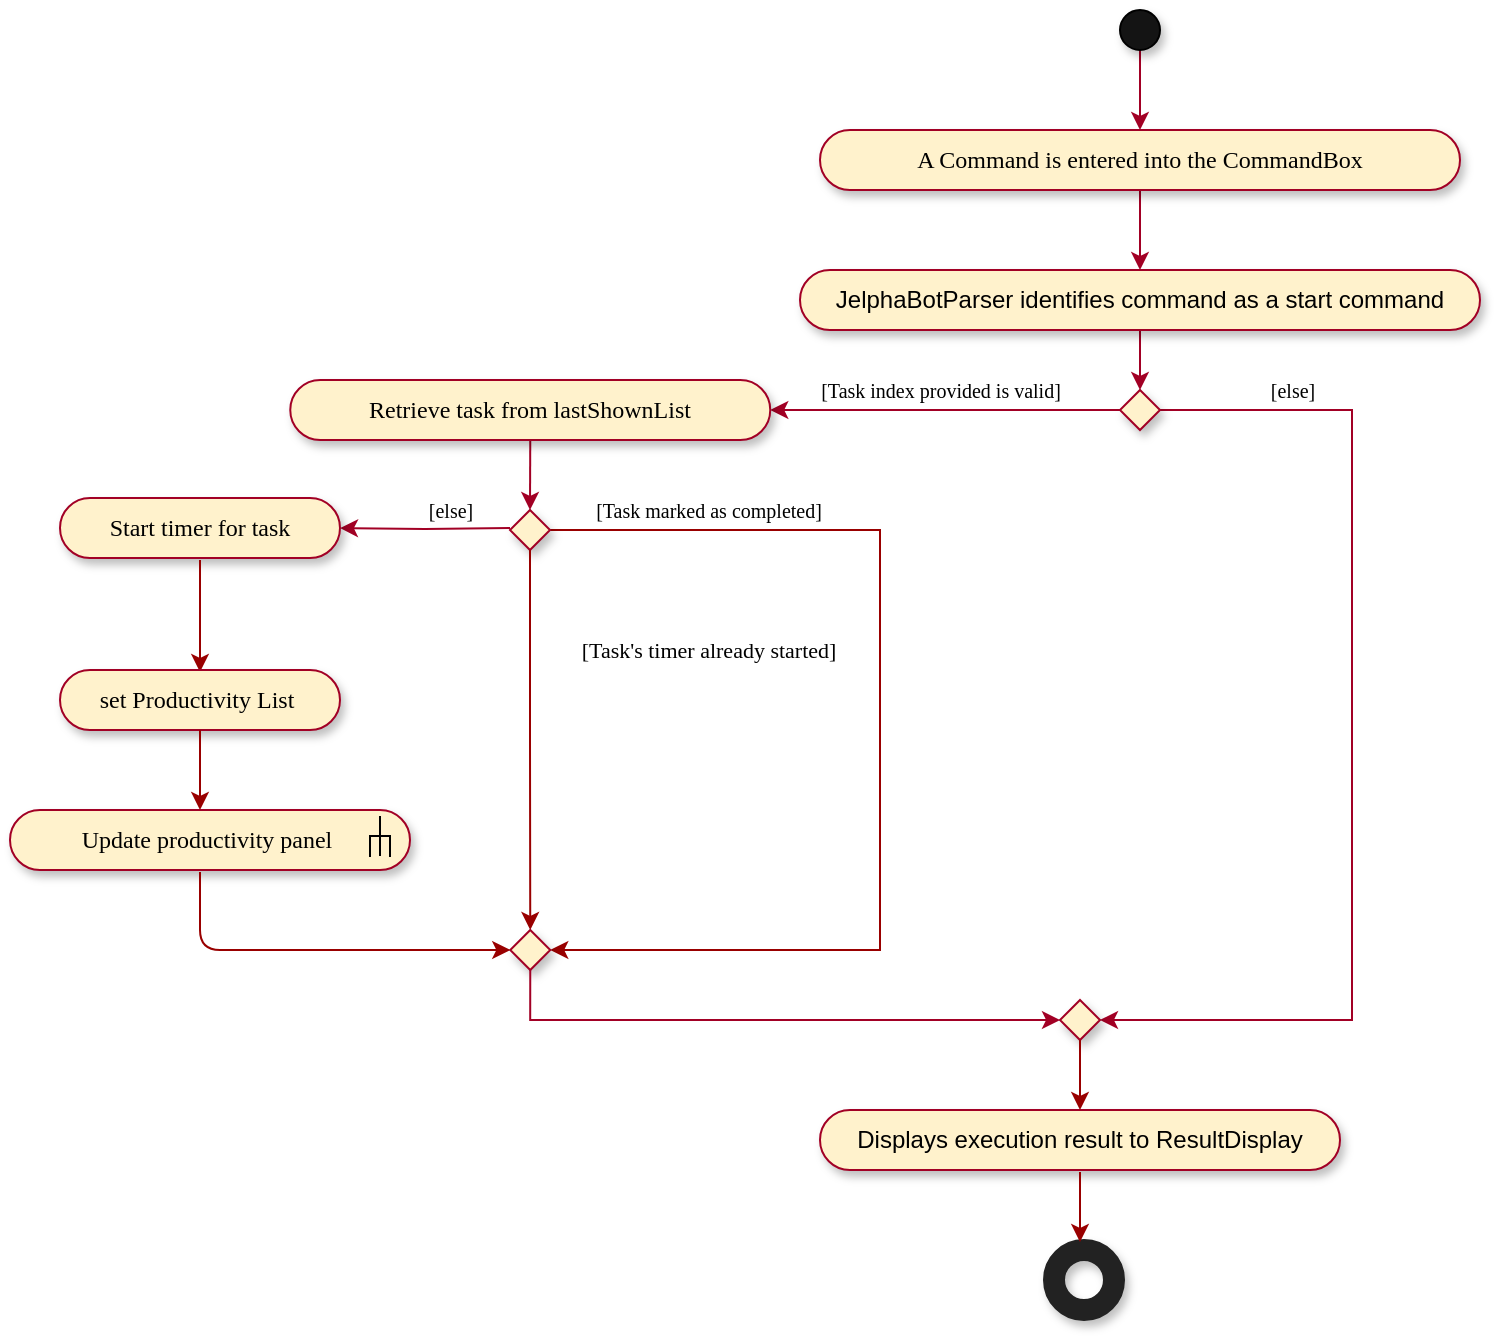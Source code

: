 <mxfile version="12.9.10" type="google"><diagram id="5eafA5pD-mNRI3Adq4sL" name="Page-1"><mxGraphModel dx="1992" dy="457" grid="1" gridSize="10" guides="1" tooltips="1" connect="1" arrows="1" fold="1" page="1" pageScale="1" pageWidth="827" pageHeight="1169" math="0" shadow="0"><root><mxCell id="0"/><mxCell id="1" parent="0"/><mxCell id="_bZmrL6A5nkALALQ8I0T-1" value="" style="edgeStyle=orthogonalEdgeStyle;rounded=0;orthogonalLoop=1;jettySize=auto;html=1;startArrow=none;startFill=0;endArrow=classic;endFill=1;strokeColor=#A20025;" parent="1" source="_bZmrL6A5nkALALQ8I0T-2" target="_bZmrL6A5nkALALQ8I0T-11" edge="1"><mxGeometry relative="1" as="geometry"/></mxCell><mxCell id="_bZmrL6A5nkALALQ8I0T-2" value="" style="ellipse;whiteSpace=wrap;html=1;aspect=fixed;fillColor=#141414;shadow=1;" parent="1" vertex="1"><mxGeometry x="394" y="20" width="20" height="20" as="geometry"/></mxCell><mxCell id="_bZmrL6A5nkALALQ8I0T-3" value="" style="edgeStyle=orthogonalEdgeStyle;rounded=0;orthogonalLoop=1;jettySize=auto;html=1;startArrow=none;startFill=0;endArrow=classic;endFill=1;strokeColor=#A20025;fontFamily=Verdana;" parent="1" source="_bZmrL6A5nkALALQ8I0T-4" target="_bZmrL6A5nkALALQ8I0T-7" edge="1"><mxGeometry relative="1" as="geometry"/></mxCell><mxCell id="_bZmrL6A5nkALALQ8I0T-4" value="JelphaBotParser identifies command as a start command" style="whiteSpace=wrap;html=1;rounded=1;arcSize=50;align=center;verticalAlign=middle;strokeWidth=1;autosize=1;spacing=4;treeFolding=1;treeMoving=1;newEdgeStyle={&quot;edgeStyle&quot;:&quot;entityRelationEdgeStyle&quot;,&quot;startArrow&quot;:&quot;none&quot;,&quot;endArrow&quot;:&quot;none&quot;,&quot;segment&quot;:10,&quot;curved&quot;:1};shadow=1;fillColor=#fff2cc;strokeColor=#A20025;" parent="1" vertex="1"><mxGeometry x="234" y="150" width="340" height="30" as="geometry"/></mxCell><mxCell id="_bZmrL6A5nkALALQ8I0T-5" value="" style="edgeStyle=orthogonalEdgeStyle;rounded=0;orthogonalLoop=1;jettySize=auto;html=1;startArrow=none;startFill=0;endArrow=classic;endFill=1;strokeColor=#A20025;fontFamily=Verdana;" parent="1" source="_bZmrL6A5nkALALQ8I0T-7" target="_bZmrL6A5nkALALQ8I0T-13" edge="1"><mxGeometry relative="1" as="geometry"/></mxCell><mxCell id="_bZmrL6A5nkALALQ8I0T-6" style="edgeStyle=orthogonalEdgeStyle;rounded=0;orthogonalLoop=1;jettySize=auto;html=1;exitX=1;exitY=0.5;exitDx=0;exitDy=0;startArrow=none;startFill=0;endArrow=classic;endFill=1;strokeColor=#A20025;fontFamily=Verdana;entryX=1;entryY=0.5;entryDx=0;entryDy=0;entryPerimeter=0;" parent="1" source="_bZmrL6A5nkALALQ8I0T-7" target="_bZmrL6A5nkALALQ8I0T-75" edge="1"><mxGeometry relative="1" as="geometry"><mxPoint x="380" y="560" as="targetPoint"/><Array as="points"><mxPoint x="510" y="220"/><mxPoint x="510" y="525"/></Array></mxGeometry></mxCell><mxCell id="_bZmrL6A5nkALALQ8I0T-7" value="" style="rhombus;whiteSpace=wrap;html=1;shadow=1;strokeColor=#A20025;fillColor=#fff2cc;" parent="1" vertex="1"><mxGeometry x="394" y="210" width="20" height="20" as="geometry"/></mxCell><mxCell id="_bZmrL6A5nkALALQ8I0T-10" value="" style="edgeStyle=orthogonalEdgeStyle;rounded=0;orthogonalLoop=1;jettySize=auto;html=1;startArrow=none;startFill=0;endArrow=classic;endFill=1;strokeColor=#A20025;" parent="1" source="_bZmrL6A5nkALALQ8I0T-11" target="_bZmrL6A5nkALALQ8I0T-4" edge="1"><mxGeometry relative="1" as="geometry"/></mxCell><mxCell id="_bZmrL6A5nkALALQ8I0T-11" value="A Command is entered into the CommandBox" style="whiteSpace=wrap;rounded=1;arcSize=50;align=center;verticalAlign=middle;strokeWidth=1;autosize=1;spacing=4;treeFolding=1;treeMoving=1;newEdgeStyle={&quot;edgeStyle&quot;:&quot;entityRelationEdgeStyle&quot;,&quot;startArrow&quot;:&quot;none&quot;,&quot;endArrow&quot;:&quot;none&quot;,&quot;segment&quot;:10,&quot;curved&quot;:1};shadow=1;fillColor=#fff2cc;strokeColor=#A20025;horizontal=1;fontFamily=Verdana;" parent="1" vertex="1"><mxGeometry x="244" y="80" width="320" height="30" as="geometry"/></mxCell><mxCell id="_bZmrL6A5nkALALQ8I0T-12" style="edgeStyle=orthogonalEdgeStyle;rounded=0;orthogonalLoop=1;jettySize=auto;html=1;exitX=0.5;exitY=1;exitDx=0;exitDy=0;entryX=0.5;entryY=0;entryDx=0;entryDy=0;startArrow=none;startFill=0;endArrow=classic;endFill=1;strokeColor=#A20025;fontFamily=Verdana;" parent="1" source="_bZmrL6A5nkALALQ8I0T-13" target="_bZmrL6A5nkALALQ8I0T-17" edge="1"><mxGeometry relative="1" as="geometry"/></mxCell><mxCell id="_bZmrL6A5nkALALQ8I0T-13" value="Retrieve task from lastShownList" style="whiteSpace=wrap;html=1;rounded=1;arcSize=50;align=center;verticalAlign=middle;strokeWidth=1;autosize=1;spacing=4;treeFolding=1;treeMoving=1;newEdgeStyle={&quot;edgeStyle&quot;:&quot;entityRelationEdgeStyle&quot;,&quot;startArrow&quot;:&quot;none&quot;,&quot;endArrow&quot;:&quot;none&quot;,&quot;segment&quot;:10,&quot;curved&quot;:1};shadow=1;fillColor=#fff2cc;strokeColor=#A20025;fontFamily=Verdana;" parent="1" vertex="1"><mxGeometry x="-20.87" y="205" width="240" height="30" as="geometry"/></mxCell><mxCell id="_bZmrL6A5nkALALQ8I0T-14" value="&lt;font style=&quot;font-size: 10px&quot;&gt;[Task index provided is valid]&lt;/font&gt;" style="text;html=1;align=center;verticalAlign=middle;resizable=0;points=[];autosize=1;fontFamily=Verdana;" parent="1" vertex="1"><mxGeometry x="224" y="200" width="160" height="20" as="geometry"/></mxCell><mxCell id="_bZmrL6A5nkALALQ8I0T-45" value="" style="edgeStyle=orthogonalEdgeStyle;rounded=0;orthogonalLoop=1;jettySize=auto;html=1;strokeColor=#990000;entryX=1;entryY=0.5;entryDx=0;entryDy=0;" parent="1" source="_bZmrL6A5nkALALQ8I0T-17" target="_bZmrL6A5nkALALQ8I0T-65" edge="1"><mxGeometry relative="1" as="geometry"><mxPoint x="224" y="620" as="targetPoint"/><Array as="points"><mxPoint x="274" y="280"/><mxPoint x="274" y="490"/></Array></mxGeometry></mxCell><mxCell id="_bZmrL6A5nkALALQ8I0T-17" value="" style="rhombus;whiteSpace=wrap;html=1;shadow=1;strokeColor=#A20025;fillColor=#fff2cc;" parent="1" vertex="1"><mxGeometry x="89" y="270" width="20" height="20" as="geometry"/></mxCell><mxCell id="_bZmrL6A5nkALALQ8I0T-30" value="Displays execution result to ResultDisplay" style="whiteSpace=wrap;html=1;rounded=1;arcSize=50;align=center;verticalAlign=middle;strokeWidth=1;autosize=1;spacing=4;treeFolding=1;treeMoving=1;newEdgeStyle={&quot;edgeStyle&quot;:&quot;entityRelationEdgeStyle&quot;,&quot;startArrow&quot;:&quot;none&quot;,&quot;endArrow&quot;:&quot;none&quot;,&quot;segment&quot;:10,&quot;curved&quot;:1};shadow=1;fillColor=#fff2cc;strokeColor=#A20025;" parent="1" vertex="1"><mxGeometry x="244" y="570" width="260" height="30" as="geometry"/></mxCell><mxCell id="_bZmrL6A5nkALALQ8I0T-40" value="" style="html=1;verticalLabelPosition=bottom;labelBackgroundColor=#ffffff;verticalAlign=top;shadow=1;dashed=0;strokeWidth=11;shape=mxgraph.ios7.misc.circle;strokeColor=#222222;fillColor=none;fontFamily=Verdana;align=center;" parent="1" vertex="1"><mxGeometry x="361" y="640" width="30" height="30" as="geometry"/></mxCell><mxCell id="_bZmrL6A5nkALALQ8I0T-41" value="&lt;font style=&quot;font-size: 10px&quot;&gt;[else]&lt;/font&gt;" style="text;html=1;align=center;verticalAlign=middle;resizable=0;points=[];autosize=1;fontFamily=Verdana;" parent="1" vertex="1"><mxGeometry x="460" y="200" width="40" height="20" as="geometry"/></mxCell><mxCell id="_bZmrL6A5nkALALQ8I0T-48" value="&lt;font style=&quot;font-size: 10px&quot;&gt;[Task marked as completed]&lt;/font&gt;" style="text;html=1;align=center;verticalAlign=middle;resizable=0;points=[];autosize=1;fontFamily=Verdana;" parent="1" vertex="1"><mxGeometry x="108" y="260" width="160" height="20" as="geometry"/></mxCell><mxCell id="_bZmrL6A5nkALALQ8I0T-53" value="" style="edgeStyle=orthogonalEdgeStyle;rounded=0;orthogonalLoop=1;jettySize=auto;html=1;startArrow=none;startFill=0;endArrow=classic;endFill=1;strokeColor=#A20025;fontFamily=Verdana;entryX=1;entryY=0.5;entryDx=0;entryDy=0;" parent="1" target="_bZmrL6A5nkALALQ8I0T-58" edge="1"><mxGeometry relative="1" as="geometry"><mxPoint x="89" y="279" as="sourcePoint"/><mxPoint x="-26" y="279" as="targetPoint"/></mxGeometry></mxCell><mxCell id="_bZmrL6A5nkALALQ8I0T-54" value="&lt;font style=&quot;font-size: 10px&quot;&gt;[else]&lt;/font&gt;" style="text;html=1;align=center;verticalAlign=middle;resizable=0;points=[];autosize=1;fontFamily=Verdana;" parent="1" vertex="1"><mxGeometry x="39" y="260" width="40" height="20" as="geometry"/></mxCell><mxCell id="_bZmrL6A5nkALALQ8I0T-56" value="" style="edgeStyle=orthogonalEdgeStyle;rounded=0;orthogonalLoop=1;jettySize=auto;html=1;strokeColor=#990000;exitX=0.5;exitY=1;exitDx=0;exitDy=0;entryX=0.5;entryY=0;entryDx=0;entryDy=0;" parent="1" source="_bZmrL6A5nkALALQ8I0T-17" target="_bZmrL6A5nkALALQ8I0T-65" edge="1"><mxGeometry relative="1" as="geometry"><mxPoint x="4" y="340" as="sourcePoint"/><mxPoint x="70" y="470" as="targetPoint"/><Array as="points"/></mxGeometry></mxCell><mxCell id="_bZmrL6A5nkALALQ8I0T-57" value="&lt;font style=&quot;font-size: 11px&quot;&gt;[Task's timer already started]&lt;/font&gt;" style="text;html=1;align=center;verticalAlign=middle;resizable=0;points=[];autosize=1;fontFamily=Verdana;" parent="1" vertex="1"><mxGeometry x="98" y="330" width="180" height="20" as="geometry"/></mxCell><mxCell id="_bZmrL6A5nkALALQ8I0T-58" value="Start timer for task" style="whiteSpace=wrap;html=1;rounded=1;arcSize=50;align=center;verticalAlign=middle;strokeWidth=1;autosize=1;spacing=4;treeFolding=1;treeMoving=1;newEdgeStyle={&quot;edgeStyle&quot;:&quot;entityRelationEdgeStyle&quot;,&quot;startArrow&quot;:&quot;none&quot;,&quot;endArrow&quot;:&quot;none&quot;,&quot;segment&quot;:10,&quot;curved&quot;:1};shadow=1;fillColor=#fff2cc;strokeColor=#A20025;fontFamily=Verdana;" parent="1" vertex="1"><mxGeometry x="-136" y="264" width="140" height="30" as="geometry"/></mxCell><mxCell id="_bZmrL6A5nkALALQ8I0T-65" value="" style="rhombus;whiteSpace=wrap;html=1;shadow=1;strokeColor=#A20025;fillColor=#fff2cc;" parent="1" vertex="1"><mxGeometry x="89.13" y="480" width="20" height="20" as="geometry"/></mxCell><mxCell id="_bZmrL6A5nkALALQ8I0T-74" style="edgeStyle=orthogonalEdgeStyle;rounded=0;orthogonalLoop=1;jettySize=auto;html=1;startArrow=none;startFill=0;endArrow=classic;endFill=1;strokeColor=#A20025;fontFamily=Verdana;exitX=0.5;exitY=1;exitDx=0;exitDy=0;entryX=0;entryY=0.5;entryDx=0;entryDy=0;" parent="1" source="_bZmrL6A5nkALALQ8I0T-65" target="_bZmrL6A5nkALALQ8I0T-75" edge="1"><mxGeometry relative="1" as="geometry"><mxPoint x="104" y="550" as="sourcePoint"/><mxPoint x="364" y="560" as="targetPoint"/><Array as="points"><mxPoint x="99" y="525"/></Array></mxGeometry></mxCell><mxCell id="_bZmrL6A5nkALALQ8I0T-75" value="" style="rhombus;whiteSpace=wrap;html=1;shadow=1;strokeColor=#A20025;fillColor=#fff2cc;" parent="1" vertex="1"><mxGeometry x="364" y="515" width="20" height="20" as="geometry"/></mxCell><mxCell id="_bZmrL6A5nkALALQ8I0T-76" value="" style="endArrow=classic;html=1;strokeColor=#990000;entryX=0.5;entryY=0;entryDx=0;entryDy=0;exitX=0.5;exitY=1;exitDx=0;exitDy=0;" parent="1" source="_bZmrL6A5nkALALQ8I0T-75" target="_bZmrL6A5nkALALQ8I0T-30" edge="1"><mxGeometry width="50" height="50" relative="1" as="geometry"><mxPoint x="250" y="575" as="sourcePoint"/><mxPoint x="300" y="525" as="targetPoint"/></mxGeometry></mxCell><mxCell id="_bZmrL6A5nkALALQ8I0T-77" value="" style="endArrow=classic;html=1;strokeColor=#990000;exitX=0.5;exitY=1;exitDx=0;exitDy=0;entryX=0.5;entryY=0;entryDx=0;entryDy=0;" parent="1" edge="1"><mxGeometry width="50" height="50" relative="1" as="geometry"><mxPoint x="-66" y="295" as="sourcePoint"/><mxPoint x="-66" y="351" as="targetPoint"/></mxGeometry></mxCell><mxCell id="_bZmrL6A5nkALALQ8I0T-78" value="set Productivity List&amp;nbsp;&lt;span style=&quot;color: rgba(0 , 0 , 0 , 0) ; font-family: monospace ; font-size: 0px ; white-space: nowrap&quot;&gt;%3CmxGraphModel%3E%3Croot%3E%3CmxCell%20id%3D%220%22%2F%3E%3CmxCell%20id%3D%221%22%20parent%3D%220%22%2F%3E%3CmxCell%20id%3D%222%22%20value%3D%22%22%20style%3D%22endArrow%3Dnone%3Bhtml%3D1%3BstrokeColor%3D%23000000%3BexitX%3D0.5%3BexitY%3D0%3BexitDx%3D0%3BexitDy%3D0%3B%22%20edge%3D%221%22%20source%3D%223%22%20parent%3D%221%22%3E%3CmxGeometry%20width%3D%2250%22%20height%3D%2250%22%20relative%3D%221%22%20as%3D%22geometry%22%3E%3CmxPoint%20x%3D%22-350%22%20y%3D%22360%22%20as%3D%22sourcePoint%22%2F%3E%3CmxPoint%20x%3D%22-275%22%20y%3D%22340%22%20as%3D%22targetPoint%22%2F%3E%3C%2FmxGeometry%3E%3C%2FmxCell%3E%3CmxCell%20id%3D%223%22%20value%3D%22%22%20style%3D%22shape%3DpartialRectangle%3BwhiteSpace%3Dwrap%3Bhtml%3D1%3Bbottom%3D1%3Bright%3D1%3Bleft%3D1%3Btop%3D0%3BfillColor%3Dnone%3BroutingCenterX%3D-0.5%3Bdirection%3Dwest%3B%22%20vertex%3D%221%22%20parent%3D%221%22%3E%3CmxGeometry%20x%3D%22-280%22%20y%3D%22350%22%20width%3D%2210%22%20height%3D%2210%22%20as%3D%22geometry%22%2F%3E%3C%2FmxCell%3E%3CmxCell%20id%3D%224%22%20value%3D%22%22%20style%3D%22endArrow%3Dnone%3Bhtml%3D1%3BstrokeColor%3D%23990000%3B%22%20edge%3D%221%22%20target%3D%223%22%20parent%3D%221%22%3E%3CmxGeometry%20width%3D%2250%22%20height%3D%2250%22%20relative%3D%221%22%20as%3D%22geometry%22%3E%3CmxPoint%20x%3D%22-280%22%20y%3D%22360%22%20as%3D%22sourcePoint%22%2F%3E%3CmxPoint%20x%3D%22-280%22%20y%3D%22330%22%20as%3D%22targetPoint%22%2F%3E%3C%2FmxGeometry%3E%3C%2FmxCell%3E%3C%2Froot%3E%3C%2FmxGraphModel%3E&lt;/span&gt;" style="whiteSpace=wrap;html=1;rounded=1;arcSize=50;align=center;verticalAlign=middle;strokeWidth=1;autosize=1;spacing=4;treeFolding=1;treeMoving=1;newEdgeStyle={&quot;edgeStyle&quot;:&quot;entityRelationEdgeStyle&quot;,&quot;startArrow&quot;:&quot;none&quot;,&quot;endArrow&quot;:&quot;none&quot;,&quot;segment&quot;:10,&quot;curved&quot;:1};shadow=1;fillColor=#fff2cc;strokeColor=#A20025;fontFamily=Verdana;" parent="1" vertex="1"><mxGeometry x="-136" y="350" width="140" height="30" as="geometry"/></mxCell><mxCell id="_bZmrL6A5nkALALQ8I0T-80" value="Update productivity panel&amp;nbsp;" style="whiteSpace=wrap;html=1;rounded=1;arcSize=50;align=center;verticalAlign=middle;strokeWidth=1;autosize=1;spacing=4;treeFolding=1;treeMoving=1;newEdgeStyle={&quot;edgeStyle&quot;:&quot;entityRelationEdgeStyle&quot;,&quot;startArrow&quot;:&quot;none&quot;,&quot;endArrow&quot;:&quot;none&quot;,&quot;segment&quot;:10,&quot;curved&quot;:1};shadow=1;fillColor=#fff2cc;strokeColor=#A20025;fontFamily=Verdana;" parent="1" vertex="1"><mxGeometry x="-161" y="420" width="200" height="30" as="geometry"/></mxCell><mxCell id="_bZmrL6A5nkALALQ8I0T-85" value="" style="endArrow=none;html=1;strokeColor=#990000;" parent="1" edge="1"><mxGeometry width="50" height="50" relative="1" as="geometry"><mxPoint x="19" y="453" as="sourcePoint"/><mxPoint x="19" y="453" as="targetPoint"/></mxGeometry></mxCell><mxCell id="_bZmrL6A5nkALALQ8I0T-88" value="" style="endArrow=none;html=1;strokeColor=#000000;exitX=0.5;exitY=0;exitDx=0;exitDy=0;" parent="1" source="_bZmrL6A5nkALALQ8I0T-89" edge="1"><mxGeometry width="50" height="50" relative="1" as="geometry"><mxPoint x="-51" y="443" as="sourcePoint"/><mxPoint x="24" y="423" as="targetPoint"/></mxGeometry></mxCell><mxCell id="_bZmrL6A5nkALALQ8I0T-89" value="" style="shape=partialRectangle;whiteSpace=wrap;html=1;bottom=1;right=1;left=1;top=0;fillColor=none;routingCenterX=-0.5;direction=west;" parent="1" vertex="1"><mxGeometry x="19" y="433" width="10" height="10" as="geometry"/></mxCell><mxCell id="_bZmrL6A5nkALALQ8I0T-90" value="" style="endArrow=none;html=1;strokeColor=#990000;" parent="1" target="_bZmrL6A5nkALALQ8I0T-89" edge="1"><mxGeometry width="50" height="50" relative="1" as="geometry"><mxPoint x="19" y="443" as="sourcePoint"/><mxPoint x="19" y="413" as="targetPoint"/></mxGeometry></mxCell><mxCell id="_bZmrL6A5nkALALQ8I0T-91" value="" style="endArrow=classic;html=1;strokeColor=#990000;entryX=0;entryY=0.5;entryDx=0;entryDy=0;" parent="1" target="_bZmrL6A5nkALALQ8I0T-65" edge="1"><mxGeometry width="50" height="50" relative="1" as="geometry"><mxPoint x="-66" y="451" as="sourcePoint"/><mxPoint x="-66" y="550" as="targetPoint"/><Array as="points"><mxPoint x="-66" y="490"/></Array></mxGeometry></mxCell><mxCell id="_bZmrL6A5nkALALQ8I0T-92" value="" style="endArrow=classic;html=1;strokeColor=#990000;" parent="1" edge="1"><mxGeometry width="50" height="50" relative="1" as="geometry"><mxPoint x="-66" y="380" as="sourcePoint"/><mxPoint x="-66" y="420" as="targetPoint"/></mxGeometry></mxCell><mxCell id="_bZmrL6A5nkALALQ8I0T-96" value="" style="endArrow=classic;html=1;strokeColor=#990000;entryX=0.5;entryY=0;entryDx=0;entryDy=0;exitX=0.5;exitY=1;exitDx=0;exitDy=0;" parent="1" edge="1"><mxGeometry width="50" height="50" relative="1" as="geometry"><mxPoint x="374" y="601" as="sourcePoint"/><mxPoint x="374" y="636" as="targetPoint"/></mxGeometry></mxCell></root></mxGraphModel></diagram></mxfile>
